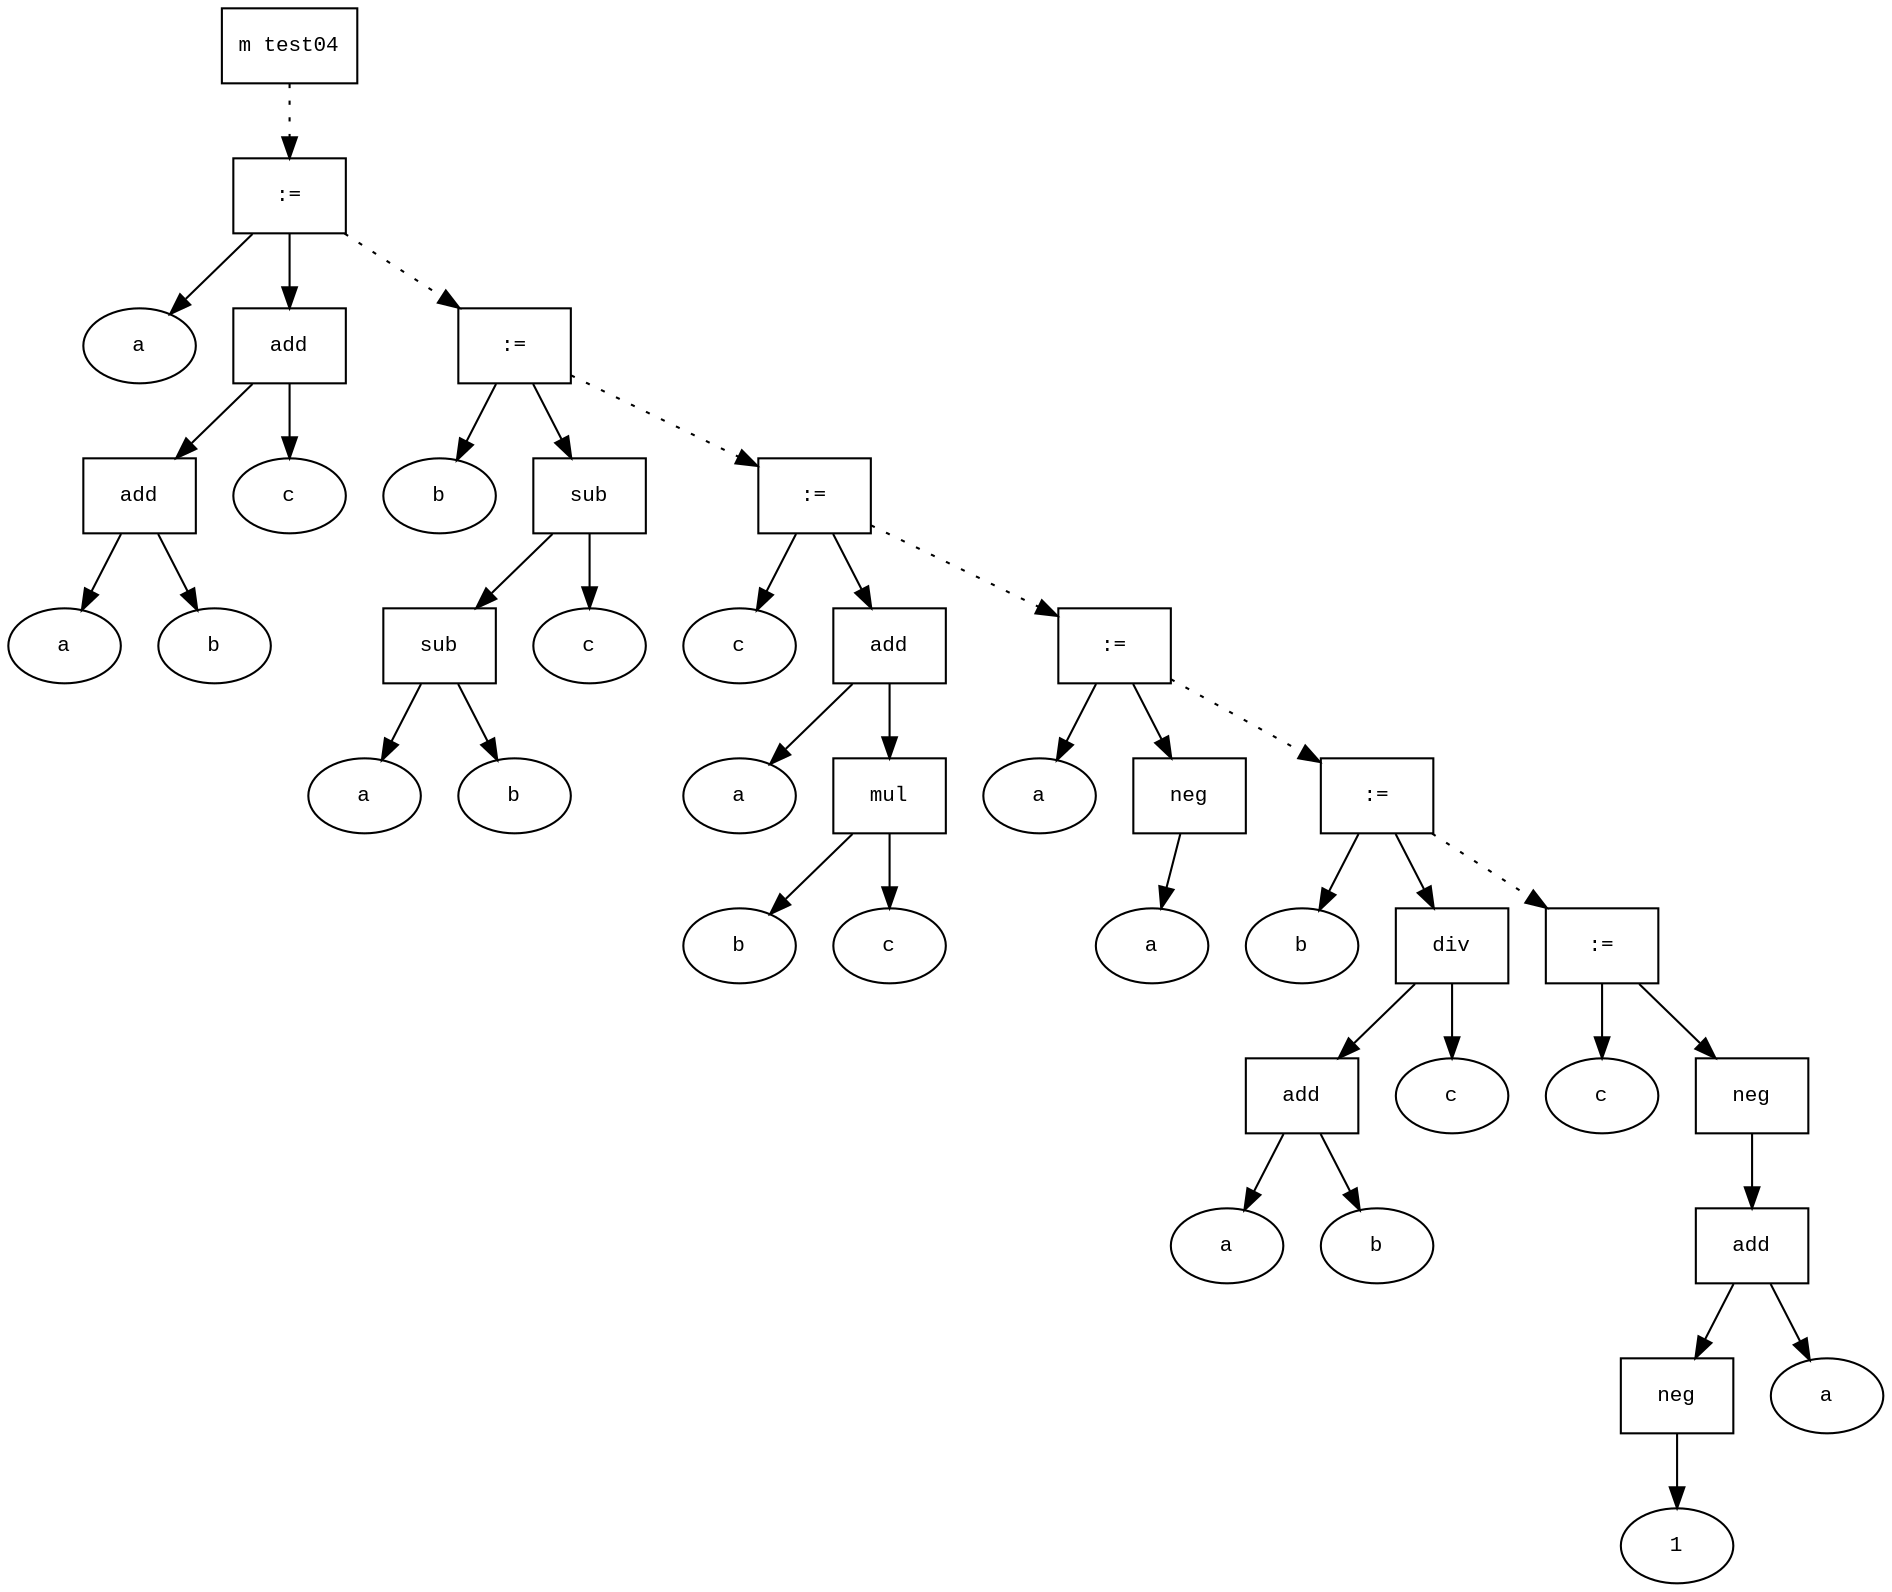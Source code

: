digraph AST {
  graph [fontname="Times New Roman",fontsize=10];
  node  [fontname="Courier New",fontsize=10];
  edge  [fontname="Times New Roman",fontsize=10];

  node0 [label="m test04",shape=box];
  node7 [label=":=",shape=box];
  node1 [label="a",shape=ellipse];
  node7->node1;
  node6 [label="add",shape=box];
  node4 [label="add",shape=box];
  node2 [label="a",shape=ellipse];
  node4->node2;
  node3 [label="b",shape=ellipse];
  node4->node3;
  node6->node4;
  node5 [label="c",shape=ellipse];
  node6->node5;
  node7->node6;
  node0 -> node7 [style=dotted];
  node14 [label=":=",shape=box];
  node8 [label="b",shape=ellipse];
  node14->node8;
  node13 [label="sub",shape=box];
  node11 [label="sub",shape=box];
  node9 [label="a",shape=ellipse];
  node11->node9;
  node10 [label="b",shape=ellipse];
  node11->node10;
  node13->node11;
  node12 [label="c",shape=ellipse];
  node13->node12;
  node14->node13;
  node7 -> node14 [style=dotted];
  node21 [label=":=",shape=box];
  node15 [label="c",shape=ellipse];
  node21->node15;
  node20 [label="add",shape=box];
  node16 [label="a",shape=ellipse];
  node20->node16;
  node19 [label="mul",shape=box];
  node17 [label="b",shape=ellipse];
  node19->node17;
  node18 [label="c",shape=ellipse];
  node19->node18;
  node20->node19;
  node21->node20;
  node14 -> node21 [style=dotted];
  node25 [label=":=",shape=box];
  node22 [label="a",shape=ellipse];
  node25->node22;
  node24 [label="neg",shape=box];
  node23 [label="a",shape=ellipse];
  node24->node23;
  node25->node24;
  node21 -> node25 [style=dotted];
  node32 [label=":=",shape=box];
  node26 [label="b",shape=ellipse];
  node32->node26;
  node31 [label="div",shape=box];
  node29 [label="add",shape=box];
  node27 [label="a",shape=ellipse];
  node29->node27;
  node28 [label="b",shape=ellipse];
  node29->node28;
  node31->node29;
  node30 [label="c",shape=ellipse];
  node31->node30;
  node32->node31;
  node25 -> node32 [style=dotted];
  node39 [label=":=",shape=box];
  node33 [label="c",shape=ellipse];
  node39->node33;
  node38 [label="neg",shape=box];
  node37 [label="add",shape=box];
  node35 [label="neg",shape=box];
  node34 [label="1",shape=ellipse];
  node35->node34;
  node37->node35;
  node36 [label="a",shape=ellipse];
  node37->node36;
  node38->node37;
  node39->node38;
  node32 -> node39 [style=dotted];
}
